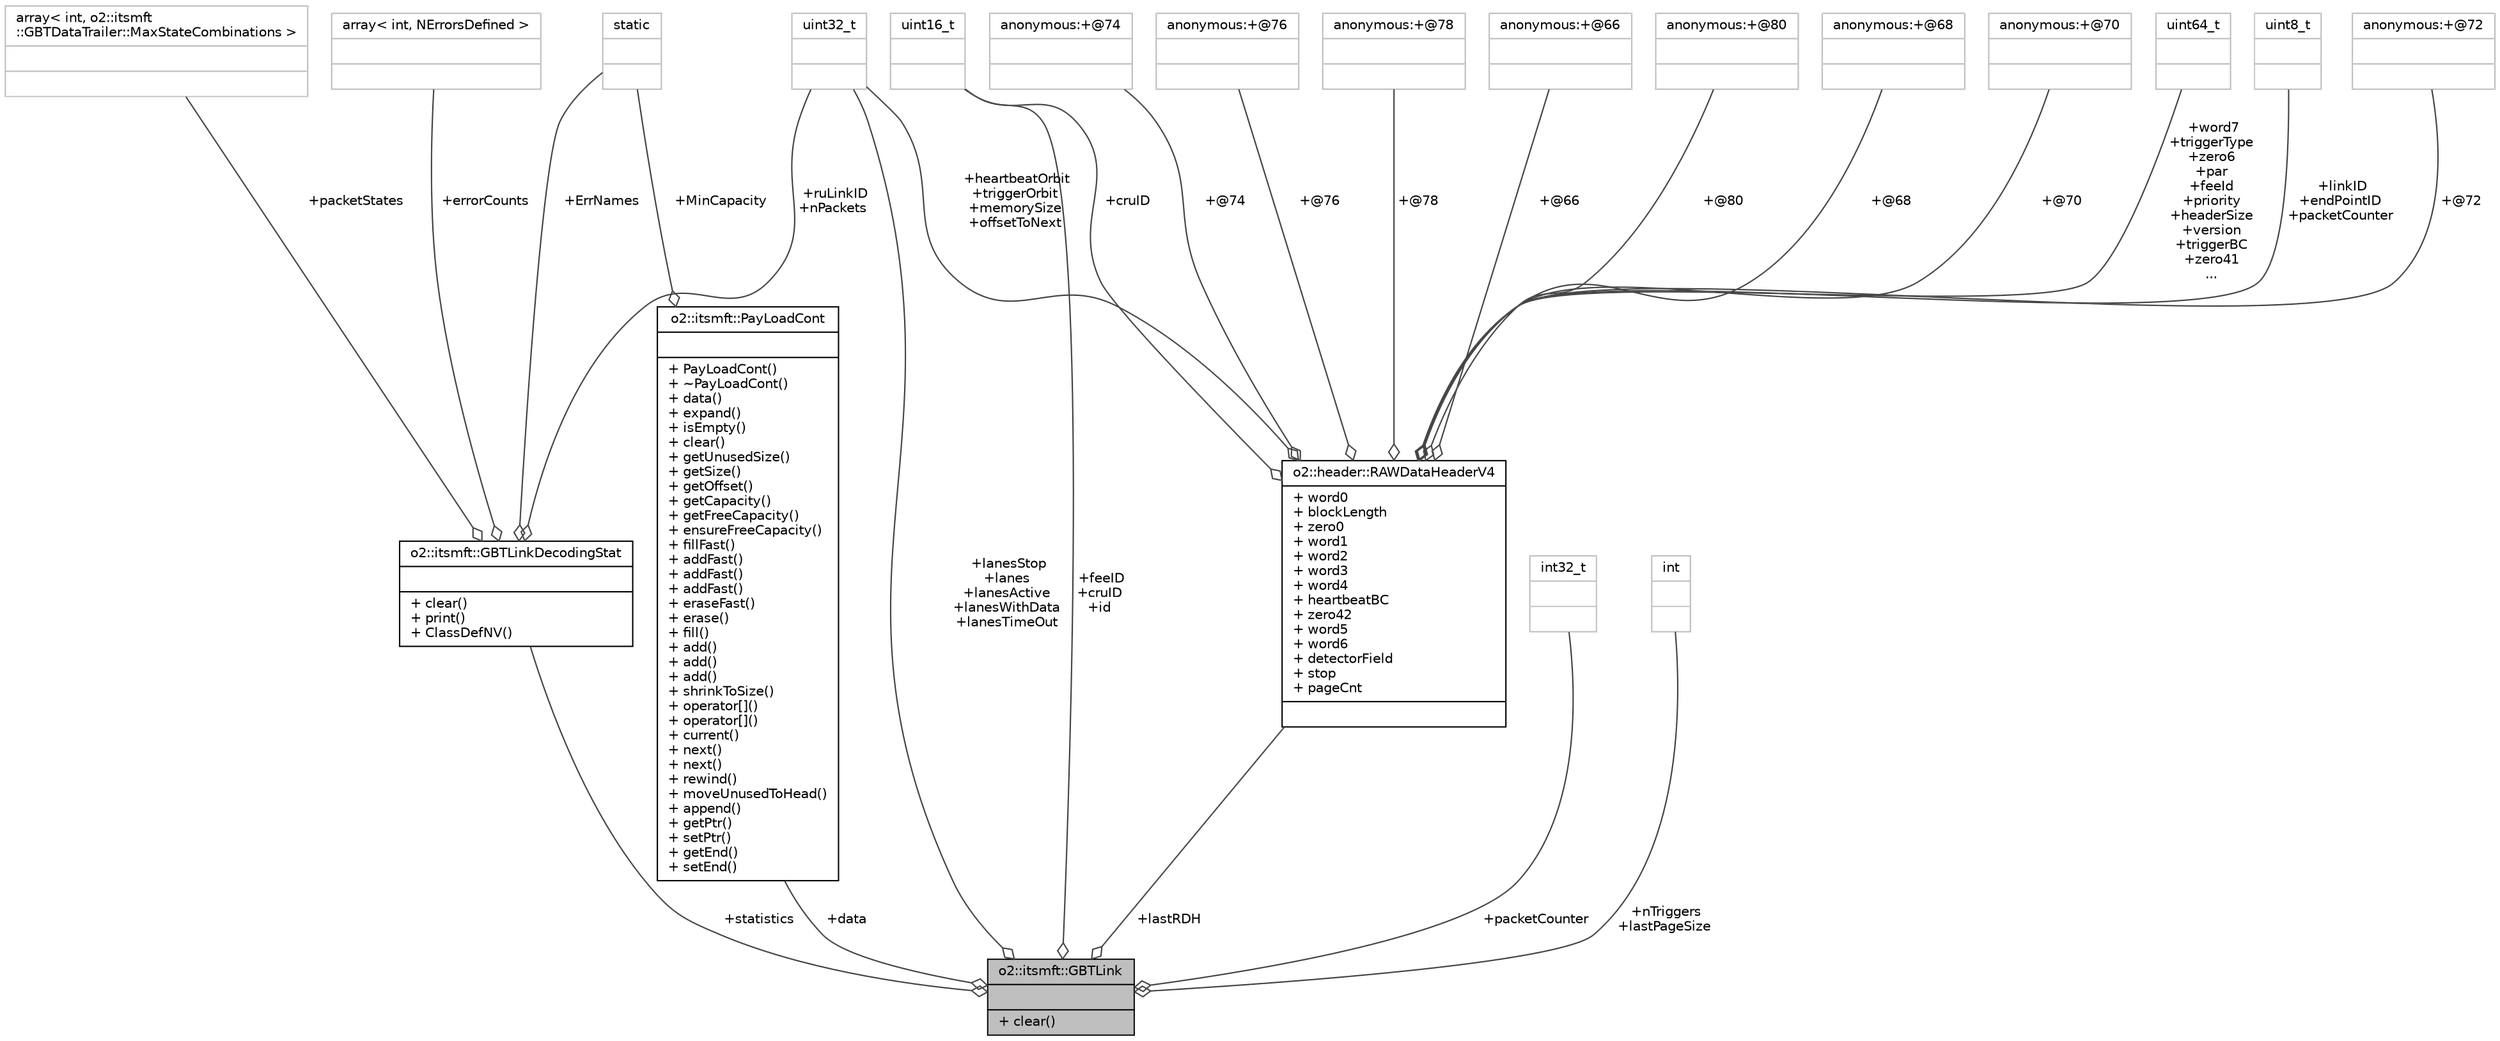 digraph "o2::itsmft::GBTLink"
{
 // INTERACTIVE_SVG=YES
  bgcolor="transparent";
  edge [fontname="Helvetica",fontsize="10",labelfontname="Helvetica",labelfontsize="10"];
  node [fontname="Helvetica",fontsize="10",shape=record];
  Node1 [label="{o2::itsmft::GBTLink\n||+ clear()\l}",height=0.2,width=0.4,color="black", fillcolor="grey75", style="filled", fontcolor="black"];
  Node2 -> Node1 [color="grey25",fontsize="10",style="solid",label=" +feeID\n+cruID\n+id" ,arrowhead="odiamond",fontname="Helvetica"];
  Node2 [label="{uint16_t\n||}",height=0.2,width=0.4,color="grey75"];
  Node3 -> Node1 [color="grey25",fontsize="10",style="solid",label=" +packetCounter" ,arrowhead="odiamond",fontname="Helvetica"];
  Node3 [label="{int32_t\n||}",height=0.2,width=0.4,color="grey75"];
  Node4 -> Node1 [color="grey25",fontsize="10",style="solid",label=" +lanesStop\n+lanes\n+lanesActive\n+lanesWithData\n+lanesTimeOut" ,arrowhead="odiamond",fontname="Helvetica"];
  Node4 [label="{uint32_t\n||}",height=0.2,width=0.4,color="grey75"];
  Node5 -> Node1 [color="grey25",fontsize="10",style="solid",label=" +nTriggers\n+lastPageSize" ,arrowhead="odiamond",fontname="Helvetica"];
  Node5 [label="{int\n||}",height=0.2,width=0.4,color="grey75"];
  Node6 -> Node1 [color="grey25",fontsize="10",style="solid",label=" +statistics" ,arrowhead="odiamond",fontname="Helvetica"];
  Node6 [label="{o2::itsmft::GBTLinkDecodingStat\n||+ clear()\l+ print()\l+ ClassDefNV()\l}",height=0.2,width=0.4,color="black",URL="$d1/d6f/structo2_1_1itsmft_1_1GBTLinkDecodingStat.html"];
  Node7 -> Node6 [color="grey25",fontsize="10",style="solid",label=" +packetStates" ,arrowhead="odiamond",fontname="Helvetica"];
  Node7 [label="{array\< int, o2::itsmft\l::GBTDataTrailer::MaxStateCombinations \>\n||}",height=0.2,width=0.4,color="grey75"];
  Node4 -> Node6 [color="grey25",fontsize="10",style="solid",label=" +ruLinkID\n+nPackets" ,arrowhead="odiamond",fontname="Helvetica"];
  Node8 -> Node6 [color="grey25",fontsize="10",style="solid",label=" +errorCounts" ,arrowhead="odiamond",fontname="Helvetica"];
  Node8 [label="{array\< int, NErrorsDefined \>\n||}",height=0.2,width=0.4,color="grey75"];
  Node9 -> Node6 [color="grey25",fontsize="10",style="solid",label=" +ErrNames" ,arrowhead="odiamond",fontname="Helvetica"];
  Node9 [label="{static\n||}",height=0.2,width=0.4,color="grey75"];
  Node10 -> Node1 [color="grey25",fontsize="10",style="solid",label=" +data" ,arrowhead="odiamond",fontname="Helvetica"];
  Node10 [label="{o2::itsmft::PayLoadCont\n||+ PayLoadCont()\l+ ~PayLoadCont()\l+ data()\l+ expand()\l+ isEmpty()\l+ clear()\l+ getUnusedSize()\l+ getSize()\l+ getOffset()\l+ getCapacity()\l+ getFreeCapacity()\l+ ensureFreeCapacity()\l+ fillFast()\l+ addFast()\l+ addFast()\l+ addFast()\l+ eraseFast()\l+ erase()\l+ fill()\l+ add()\l+ add()\l+ add()\l+ shrinkToSize()\l+ operator[]()\l+ operator[]()\l+ current()\l+ next()\l+ next()\l+ rewind()\l+ moveUnusedToHead()\l+ append()\l+ getPtr()\l+ setPtr()\l+ getEnd()\l+ setEnd()\l}",height=0.2,width=0.4,color="black",URL="$df/dd1/classo2_1_1itsmft_1_1PayLoadCont.html"];
  Node9 -> Node10 [color="grey25",fontsize="10",style="solid",label=" +MinCapacity" ,arrowhead="odiamond",fontname="Helvetica"];
  Node11 -> Node1 [color="grey25",fontsize="10",style="solid",label=" +lastRDH" ,arrowhead="odiamond",fontname="Helvetica"];
  Node11 [label="{o2::header::RAWDataHeaderV4\n|+ word0\l+ blockLength\l+ zero0\l+ word1\l+ word2\l+ word3\l+ word4\l+ heartbeatBC\l+ zero42\l+ word5\l+ word6\l+ detectorField\l+ stop\l+ pageCnt\l|}",height=0.2,width=0.4,color="black",URL="$d8/d47/structo2_1_1header_1_1RAWDataHeaderV4.html"];
  Node12 -> Node11 [color="grey25",fontsize="10",style="solid",label=" +@68" ,arrowhead="odiamond",fontname="Helvetica"];
  Node12 [label="{anonymous:+@68\n||}",height=0.2,width=0.4,color="grey75"];
  Node13 -> Node11 [color="grey25",fontsize="10",style="solid",label=" +@70" ,arrowhead="odiamond",fontname="Helvetica"];
  Node13 [label="{anonymous:+@70\n||}",height=0.2,width=0.4,color="grey75"];
  Node14 -> Node11 [color="grey25",fontsize="10",style="solid",label=" +word7\n+triggerType\n+zero6\n+par\n+feeId\n+priority\n+headerSize\n+version\n+triggerBC\n+zero41\n..." ,arrowhead="odiamond",fontname="Helvetica"];
  Node14 [label="{uint64_t\n||}",height=0.2,width=0.4,color="grey75"];
  Node2 -> Node11 [color="grey25",fontsize="10",style="solid",label=" +cruID" ,arrowhead="odiamond",fontname="Helvetica"];
  Node15 -> Node11 [color="grey25",fontsize="10",style="solid",label=" +linkID\n+endPointID\n+packetCounter" ,arrowhead="odiamond",fontname="Helvetica"];
  Node15 [label="{uint8_t\n||}",height=0.2,width=0.4,color="grey75"];
  Node16 -> Node11 [color="grey25",fontsize="10",style="solid",label=" +@72" ,arrowhead="odiamond",fontname="Helvetica"];
  Node16 [label="{anonymous:+@72\n||}",height=0.2,width=0.4,color="grey75"];
  Node4 -> Node11 [color="grey25",fontsize="10",style="solid",label=" +heartbeatOrbit\n+triggerOrbit\n+memorySize\n+offsetToNext" ,arrowhead="odiamond",fontname="Helvetica"];
  Node17 -> Node11 [color="grey25",fontsize="10",style="solid",label=" +@74" ,arrowhead="odiamond",fontname="Helvetica"];
  Node17 [label="{anonymous:+@74\n||}",height=0.2,width=0.4,color="grey75"];
  Node18 -> Node11 [color="grey25",fontsize="10",style="solid",label=" +@76" ,arrowhead="odiamond",fontname="Helvetica"];
  Node18 [label="{anonymous:+@76\n||}",height=0.2,width=0.4,color="grey75"];
  Node19 -> Node11 [color="grey25",fontsize="10",style="solid",label=" +@78" ,arrowhead="odiamond",fontname="Helvetica"];
  Node19 [label="{anonymous:+@78\n||}",height=0.2,width=0.4,color="grey75"];
  Node20 -> Node11 [color="grey25",fontsize="10",style="solid",label=" +@66" ,arrowhead="odiamond",fontname="Helvetica"];
  Node20 [label="{anonymous:+@66\n||}",height=0.2,width=0.4,color="grey75"];
  Node21 -> Node11 [color="grey25",fontsize="10",style="solid",label=" +@80" ,arrowhead="odiamond",fontname="Helvetica"];
  Node21 [label="{anonymous:+@80\n||}",height=0.2,width=0.4,color="grey75"];
}
